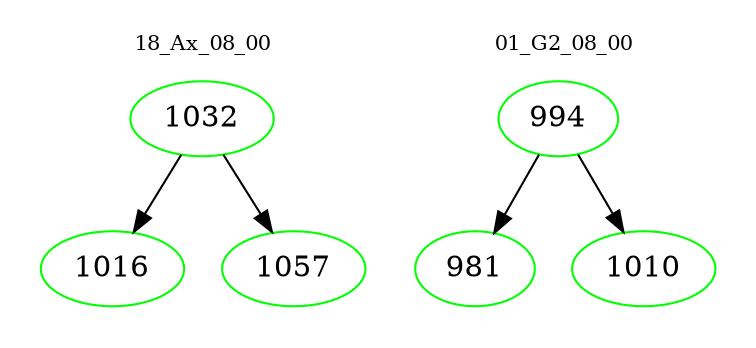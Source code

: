 digraph{
subgraph cluster_0 {
color = white
label = "18_Ax_08_00";
fontsize=10;
T0_1032 [label="1032", color="green"]
T0_1032 -> T0_1016 [color="black"]
T0_1016 [label="1016", color="green"]
T0_1032 -> T0_1057 [color="black"]
T0_1057 [label="1057", color="green"]
}
subgraph cluster_1 {
color = white
label = "01_G2_08_00";
fontsize=10;
T1_994 [label="994", color="green"]
T1_994 -> T1_981 [color="black"]
T1_981 [label="981", color="green"]
T1_994 -> T1_1010 [color="black"]
T1_1010 [label="1010", color="green"]
}
}

